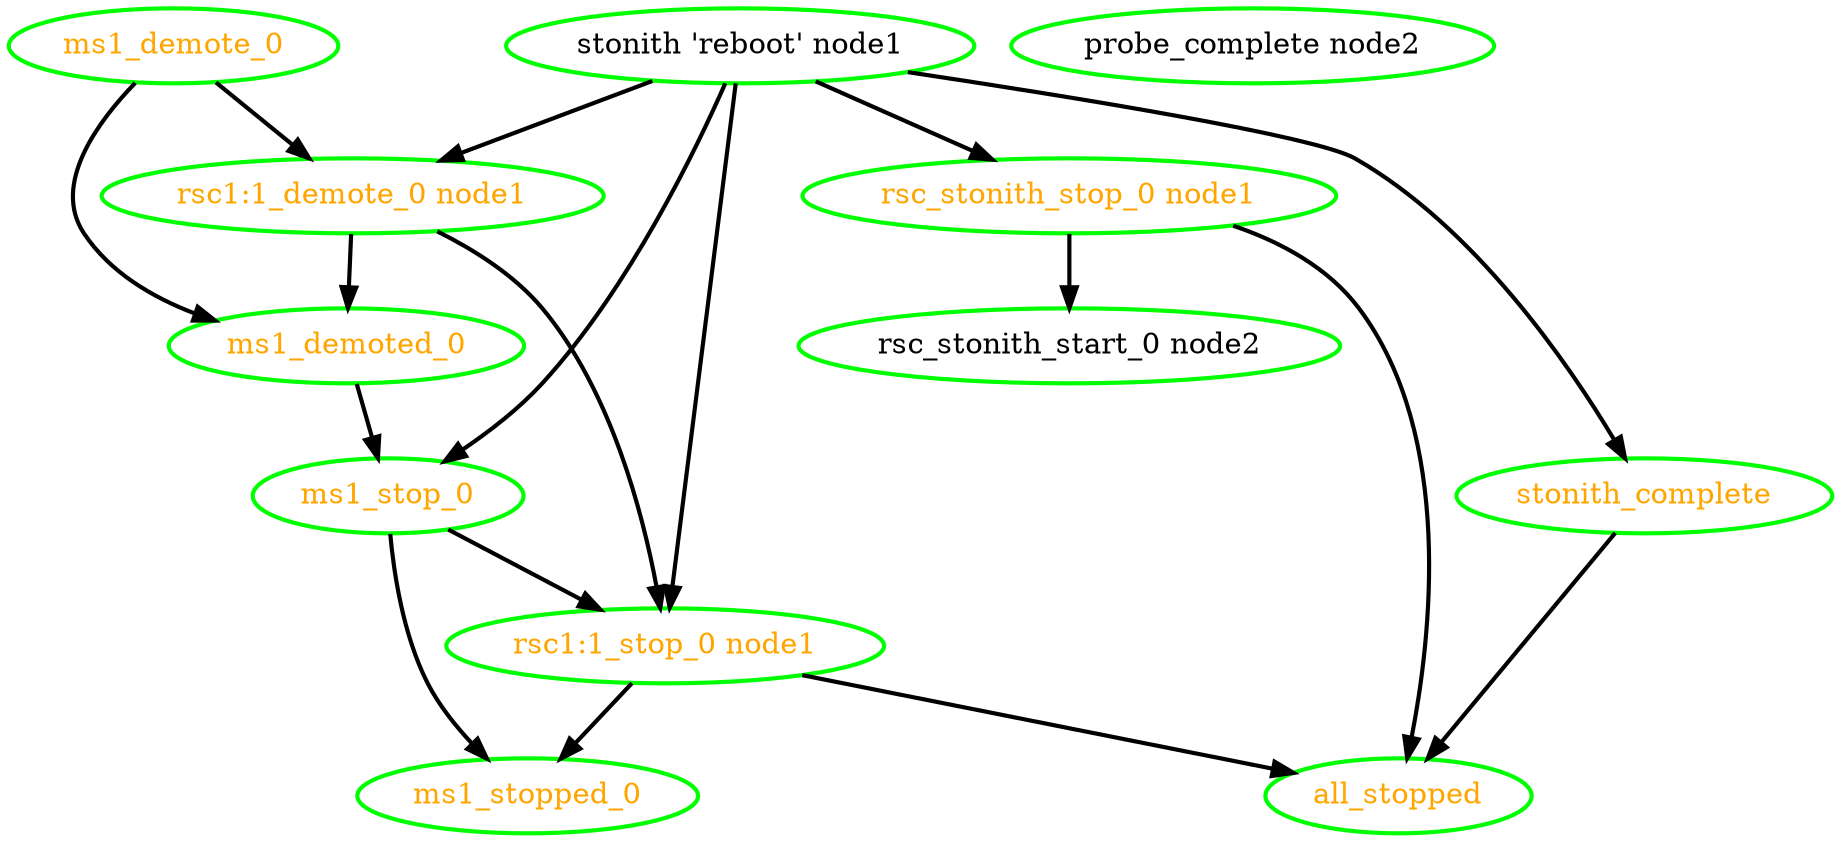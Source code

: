 digraph "g" {
"all_stopped" [ style=bold color="green" fontcolor="orange" ]
"ms1_demote_0" -> "ms1_demoted_0" [ style = bold]
"ms1_demote_0" -> "rsc1:1_demote_0 node1" [ style = bold]
"ms1_demote_0" [ style=bold color="green" fontcolor="orange" ]
"ms1_demoted_0" -> "ms1_stop_0" [ style = bold]
"ms1_demoted_0" [ style=bold color="green" fontcolor="orange" ]
"ms1_stop_0" -> "ms1_stopped_0" [ style = bold]
"ms1_stop_0" -> "rsc1:1_stop_0 node1" [ style = bold]
"ms1_stop_0" [ style=bold color="green" fontcolor="orange" ]
"ms1_stopped_0" [ style=bold color="green" fontcolor="orange" ]
"probe_complete node2" [ style=bold color="green" fontcolor="black" ]
"rsc1:1_demote_0 node1" -> "ms1_demoted_0" [ style = bold]
"rsc1:1_demote_0 node1" -> "rsc1:1_stop_0 node1" [ style = bold]
"rsc1:1_demote_0 node1" [ style=bold color="green" fontcolor="orange"]
"rsc1:1_stop_0 node1" -> "all_stopped" [ style = bold]
"rsc1:1_stop_0 node1" -> "ms1_stopped_0" [ style = bold]
"rsc1:1_stop_0 node1" [ style=bold color="green" fontcolor="orange" ]
"rsc_stonith_start_0 node2" [ style=bold color="green" fontcolor="black"]
"rsc_stonith_stop_0 node1" -> "all_stopped" [ style = bold]
"rsc_stonith_stop_0 node1" -> "rsc_stonith_start_0 node2" [ style = bold]
"rsc_stonith_stop_0 node1" [ style=bold color="green" fontcolor="orange"]
"stonith 'reboot' node1" -> "ms1_stop_0" [ style = bold]
"stonith 'reboot' node1" -> "rsc1:1_demote_0 node1" [ style = bold]
"stonith 'reboot' node1" -> "rsc1:1_stop_0 node1" [ style = bold]
"stonith 'reboot' node1" -> "rsc_stonith_stop_0 node1" [ style = bold]
"stonith 'reboot' node1" -> "stonith_complete" [ style = bold]
"stonith 'reboot' node1" [ style=bold color="green" fontcolor="black"]
"stonith_complete" -> "all_stopped" [ style = bold]
"stonith_complete" [ style=bold color="green" fontcolor="orange" ]
}
